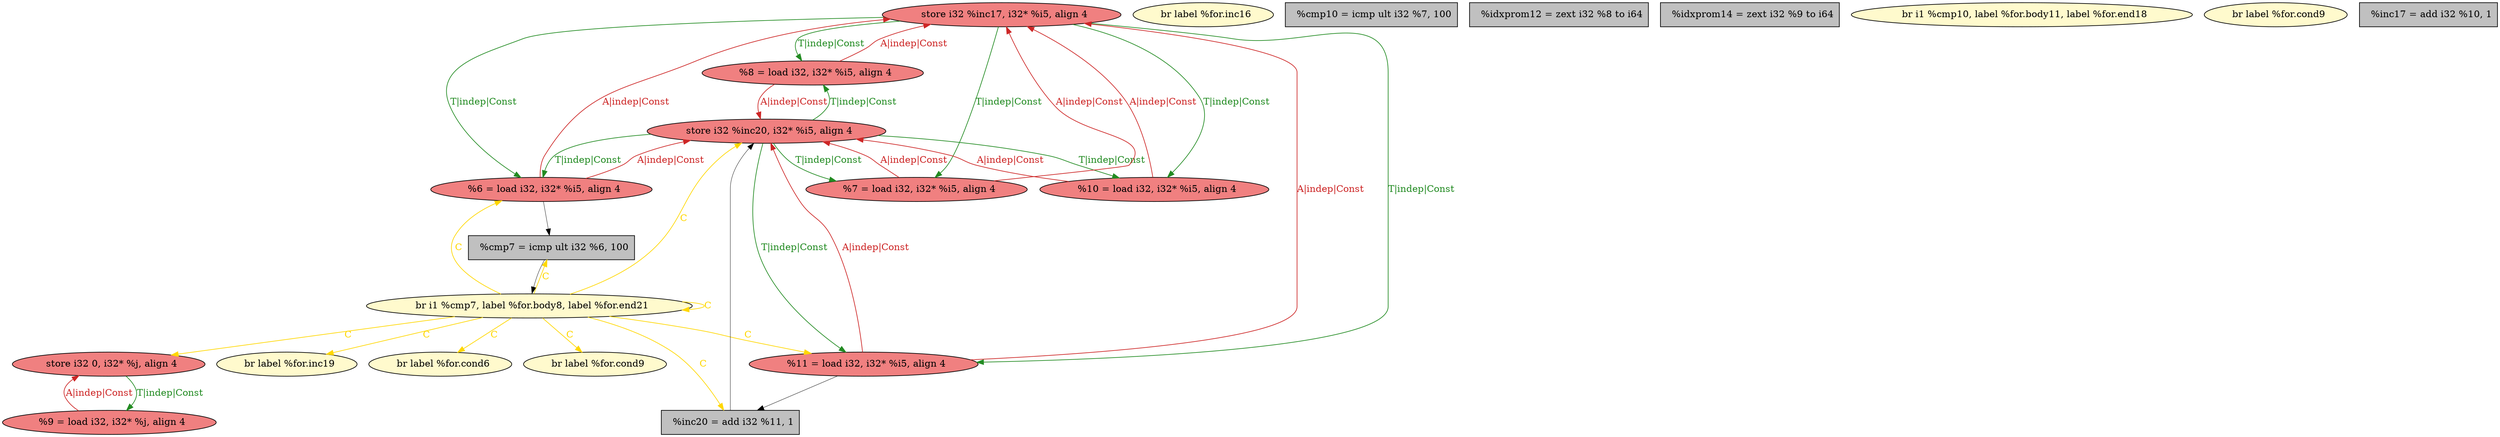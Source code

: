 
digraph G {


node1234 [fillcolor=lightcoral,label="  store i32 %inc17, i32* %i5, align 4",shape=ellipse,style=filled ]
node1233 [fillcolor=lightcoral,label="  store i32 %inc20, i32* %i5, align 4",shape=ellipse,style=filled ]
node1232 [fillcolor=lemonchiffon,label="  br label %for.inc19",shape=ellipse,style=filled ]
node1231 [fillcolor=lemonchiffon,label="  br label %for.inc16",shape=ellipse,style=filled ]
node1230 [fillcolor=lightcoral,label="  %8 = load i32, i32* %i5, align 4",shape=ellipse,style=filled ]
node1229 [fillcolor=grey,label="  %cmp7 = icmp ult i32 %6, 100",shape=rectangle,style=filled ]
node1218 [fillcolor=lemonchiffon,label="  br i1 %cmp7, label %for.body8, label %for.end21",shape=ellipse,style=filled ]
node1217 [fillcolor=grey,label="  %cmp10 = icmp ult i32 %7, 100",shape=rectangle,style=filled ]
node1213 [fillcolor=lightcoral,label="  %9 = load i32, i32* %j, align 4",shape=ellipse,style=filled ]
node1215 [fillcolor=lemonchiffon,label="  br label %for.cond6",shape=ellipse,style=filled ]
node1214 [fillcolor=grey,label="  %idxprom12 = zext i32 %8 to i64",shape=rectangle,style=filled ]
node1219 [fillcolor=lemonchiffon,label="  br label %for.cond9",shape=ellipse,style=filled ]
node1227 [fillcolor=lightcoral,label="  store i32 0, i32* %j, align 4",shape=ellipse,style=filled ]
node1220 [fillcolor=lightcoral,label="  %7 = load i32, i32* %i5, align 4",shape=ellipse,style=filled ]
node1221 [fillcolor=lightcoral,label="  %10 = load i32, i32* %i5, align 4",shape=ellipse,style=filled ]
node1224 [fillcolor=grey,label="  %inc20 = add i32 %11, 1",shape=rectangle,style=filled ]
node1223 [fillcolor=grey,label="  %idxprom14 = zext i32 %9 to i64",shape=rectangle,style=filled ]
node1222 [fillcolor=lightcoral,label="  %11 = load i32, i32* %i5, align 4",shape=ellipse,style=filled ]
node1225 [fillcolor=lemonchiffon,label="  br i1 %cmp10, label %for.body11, label %for.end18",shape=ellipse,style=filled ]
node1216 [fillcolor=lemonchiffon,label="  br label %for.cond9",shape=ellipse,style=filled ]
node1226 [fillcolor=grey,label="  %inc17 = add i32 %10, 1",shape=rectangle,style=filled ]
node1228 [fillcolor=lightcoral,label="  %6 = load i32, i32* %i5, align 4",shape=ellipse,style=filled ]

node1234->node1228 [style=solid,color=forestgreen,label="T|indep|Const",penwidth=1.0,fontcolor=forestgreen ]
node1222->node1233 [style=solid,color=firebrick3,label="A|indep|Const",penwidth=1.0,fontcolor=firebrick3 ]
node1234->node1230 [style=solid,color=forestgreen,label="T|indep|Const",penwidth=1.0,fontcolor=forestgreen ]
node1229->node1218 [style=solid,color=black,label="",penwidth=0.5,fontcolor=black ]
node1228->node1229 [style=solid,color=black,label="",penwidth=0.5,fontcolor=black ]
node1222->node1224 [style=solid,color=black,label="",penwidth=0.5,fontcolor=black ]
node1230->node1234 [style=solid,color=firebrick3,label="A|indep|Const",penwidth=1.0,fontcolor=firebrick3 ]
node1230->node1233 [style=solid,color=firebrick3,label="A|indep|Const",penwidth=1.0,fontcolor=firebrick3 ]
node1227->node1213 [style=solid,color=forestgreen,label="T|indep|Const",penwidth=1.0,fontcolor=forestgreen ]
node1233->node1230 [style=solid,color=forestgreen,label="T|indep|Const",penwidth=1.0,fontcolor=forestgreen ]
node1218->node1222 [style=solid,color=gold,label="C",penwidth=1.0,fontcolor=gold ]
node1218->node1224 [style=solid,color=gold,label="C",penwidth=1.0,fontcolor=gold ]
node1224->node1233 [style=solid,color=black,label="",penwidth=0.5,fontcolor=black ]
node1218->node1229 [style=solid,color=gold,label="C",penwidth=1.0,fontcolor=gold ]
node1233->node1228 [style=solid,color=forestgreen,label="T|indep|Const",penwidth=1.0,fontcolor=forestgreen ]
node1228->node1233 [style=solid,color=firebrick3,label="A|indep|Const",penwidth=1.0,fontcolor=firebrick3 ]
node1218->node1218 [style=solid,color=gold,label="C",penwidth=1.0,fontcolor=gold ]
node1218->node1219 [style=solid,color=gold,label="C",penwidth=1.0,fontcolor=gold ]
node1218->node1232 [style=solid,color=gold,label="C",penwidth=1.0,fontcolor=gold ]
node1218->node1227 [style=solid,color=gold,label="C",penwidth=1.0,fontcolor=gold ]
node1220->node1233 [style=solid,color=firebrick3,label="A|indep|Const",penwidth=1.0,fontcolor=firebrick3 ]
node1233->node1221 [style=solid,color=forestgreen,label="T|indep|Const",penwidth=1.0,fontcolor=forestgreen ]
node1221->node1233 [style=solid,color=firebrick3,label="A|indep|Const",penwidth=1.0,fontcolor=firebrick3 ]
node1213->node1227 [style=solid,color=firebrick3,label="A|indep|Const",penwidth=1.0,fontcolor=firebrick3 ]
node1233->node1220 [style=solid,color=forestgreen,label="T|indep|Const",penwidth=1.0,fontcolor=forestgreen ]
node1228->node1234 [style=solid,color=firebrick3,label="A|indep|Const",penwidth=1.0,fontcolor=firebrick3 ]
node1218->node1228 [style=solid,color=gold,label="C",penwidth=1.0,fontcolor=gold ]
node1218->node1215 [style=solid,color=gold,label="C",penwidth=1.0,fontcolor=gold ]
node1218->node1233 [style=solid,color=gold,label="C",penwidth=1.0,fontcolor=gold ]
node1221->node1234 [style=solid,color=firebrick3,label="A|indep|Const",penwidth=1.0,fontcolor=firebrick3 ]
node1234->node1221 [style=solid,color=forestgreen,label="T|indep|Const",penwidth=1.0,fontcolor=forestgreen ]
node1233->node1222 [style=solid,color=forestgreen,label="T|indep|Const",penwidth=1.0,fontcolor=forestgreen ]
node1220->node1234 [style=solid,color=firebrick3,label="A|indep|Const",penwidth=1.0,fontcolor=firebrick3 ]
node1234->node1220 [style=solid,color=forestgreen,label="T|indep|Const",penwidth=1.0,fontcolor=forestgreen ]
node1222->node1234 [style=solid,color=firebrick3,label="A|indep|Const",penwidth=1.0,fontcolor=firebrick3 ]
node1234->node1222 [style=solid,color=forestgreen,label="T|indep|Const",penwidth=1.0,fontcolor=forestgreen ]


}
